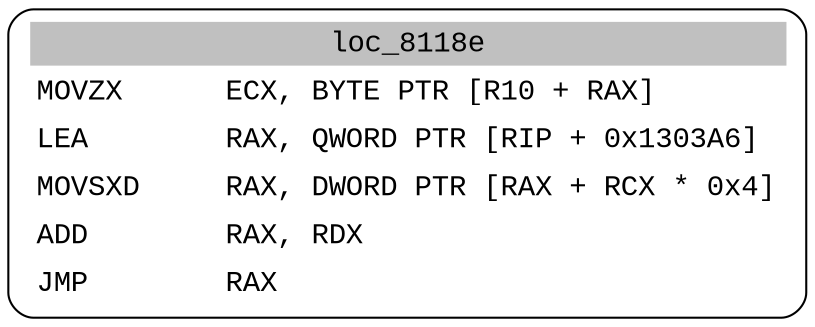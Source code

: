 digraph asm_graph {
1941 [
shape="Mrecord" fontname="Courier New"label =<<table border="0" cellborder="0" cellpadding="3"><tr><td align="center" colspan="2" bgcolor="grey">loc_8118e</td></tr><tr><td align="left">MOVZX      ECX, BYTE PTR [R10 + RAX]</td></tr><tr><td align="left">LEA        RAX, QWORD PTR [RIP + 0x1303A6]</td></tr><tr><td align="left">MOVSXD     RAX, DWORD PTR [RAX + RCX * 0x4]</td></tr><tr><td align="left">ADD        RAX, RDX</td></tr><tr><td align="left">JMP        RAX</td></tr></table>> ];
}